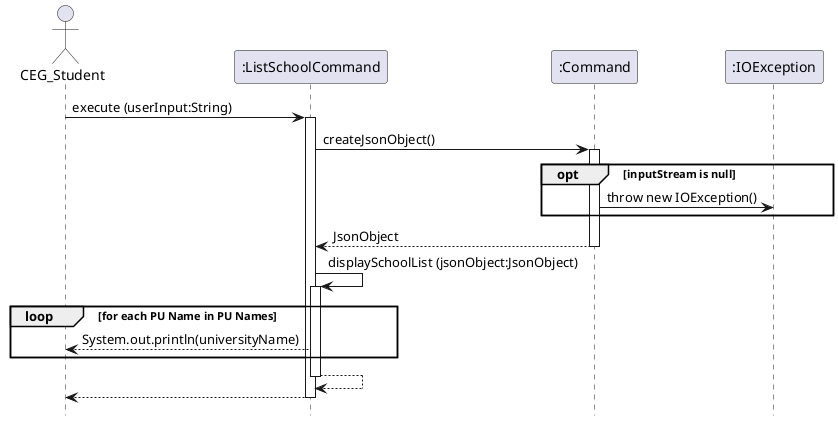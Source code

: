 @startuml

hide footbox

actor CEG_Student
participant ":ListSchoolCommand" as ListSchoolCommand
participant ":Command" as Command
participant ":IOException" as IOException

CEG_Student -> ListSchoolCommand: execute (userInput:String)
activate ListSchoolCommand

ListSchoolCommand -> Command: createJsonObject()
activate Command

opt inputStream is null
    Command -> IOException: throw new IOException()
end

Command --> ListSchoolCommand: JsonObject
deactivate Command

ListSchoolCommand -> ListSchoolCommand: displaySchoolList (jsonObject:JsonObject)
activate ListSchoolCommand

loop for each PU Name in PU Names
    ListSchoolCommand --> CEG_Student: System.out.println(universityName)
end

ListSchoolCommand --> ListSchoolCommand
deactivate ListSchoolCommand

ListSchoolCommand --> CEG_Student
deactivate ListSchoolCommand
@enduml
